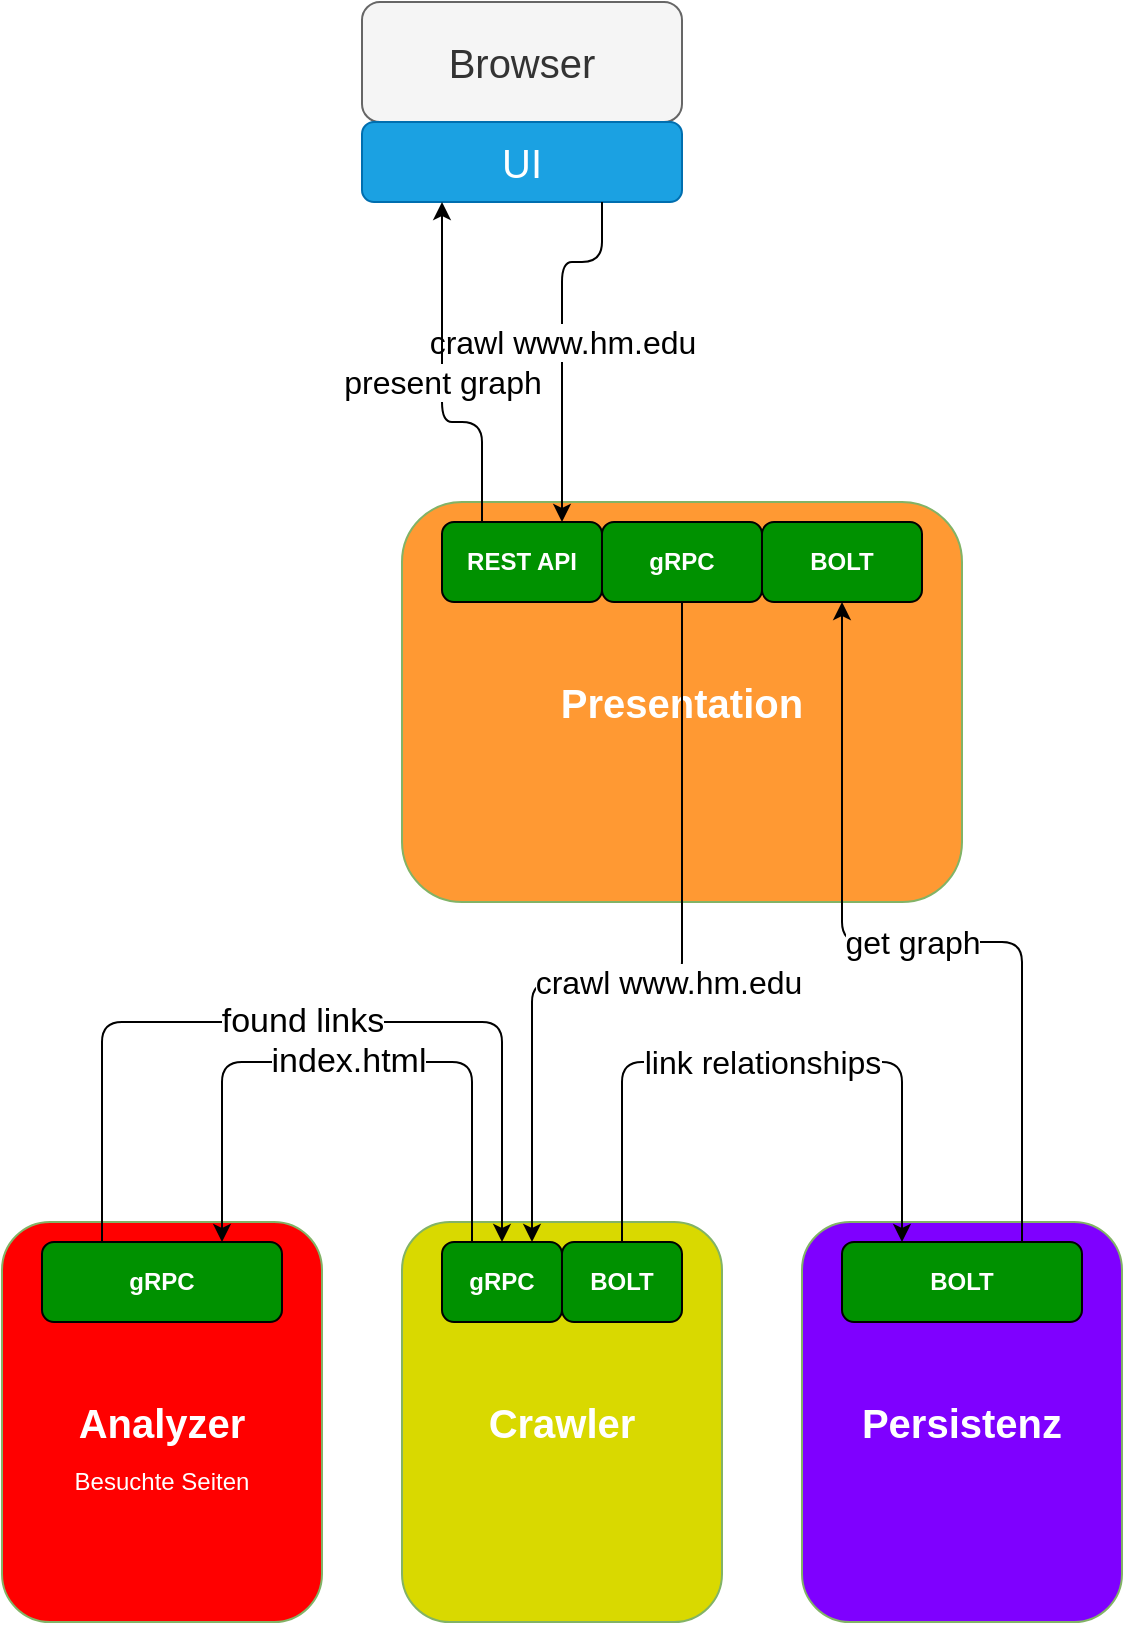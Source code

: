 <mxfile version="12.8.8" type="device" pages="2"><diagram name="Page-1" id="9f46799a-70d6-7492-0946-bef42562c5a5"><mxGraphModel dx="871" dy="918" grid="1" gridSize="10" guides="1" tooltips="1" connect="1" arrows="1" fold="1" page="1" pageScale="1" pageWidth="1100" pageHeight="850" background="#ffffff" math="0" shadow="0"><root><mxCell id="0"/><mxCell id="1" parent="0"/><mxCell id="YpFn9mbYaHJ4WjYn_Y3n-24" value="Presentation" style="rounded=1;whiteSpace=wrap;html=1;labelBackgroundColor=none;fillColor=#FF9933;strokeColor=#82b366;fontColor=#FFFFFF;fontStyle=1;fontSize=20;" vertex="1" parent="1"><mxGeometry x="440" y="280" width="280" height="200" as="geometry"/></mxCell><mxCell id="YpFn9mbYaHJ4WjYn_Y3n-26" value="Crawler" style="rounded=1;whiteSpace=wrap;html=1;labelBackgroundColor=none;fillColor=#D9D900;strokeColor=#82b366;fontColor=#FFFFFF;fontStyle=1;fontSize=20;" vertex="1" parent="1"><mxGeometry x="440" y="640" width="160" height="200" as="geometry"/></mxCell><mxCell id="YpFn9mbYaHJ4WjYn_Y3n-27" value="gRPC" style="rounded=1;whiteSpace=wrap;html=1;fillColor=#009100;fontStyle=1;fontColor=#FFFFFF;" vertex="1" parent="1"><mxGeometry x="460" y="650" width="60" height="40" as="geometry"/></mxCell><mxCell id="5zGOO_EJChvEEZl2a758-2" value="BOLT" style="rounded=1;whiteSpace=wrap;html=1;fillColor=#009100;fontStyle=1;fontColor=#FFFFFF;" vertex="1" parent="1"><mxGeometry x="520" y="650" width="60" height="40" as="geometry"/></mxCell><mxCell id="5zGOO_EJChvEEZl2a758-3" value="Analyzer" style="rounded=1;whiteSpace=wrap;html=1;labelBackgroundColor=none;fillColor=#FF0000;strokeColor=#82b366;fontColor=#FFFFFF;fontStyle=1;fontSize=20;" vertex="1" parent="1"><mxGeometry x="240" y="640" width="160" height="200" as="geometry"/></mxCell><mxCell id="5zGOO_EJChvEEZl2a758-4" value="gRPC" style="rounded=1;whiteSpace=wrap;html=1;fillColor=#009100;fontStyle=1;fontColor=#FFFFFF;" vertex="1" parent="1"><mxGeometry x="260" y="650" width="120" height="40" as="geometry"/></mxCell><mxCell id="5zGOO_EJChvEEZl2a758-6" value="Persistenz" style="rounded=1;whiteSpace=wrap;html=1;labelBackgroundColor=none;fillColor=#7F00FF;strokeColor=#82b366;fontColor=#FFFFFF;fontStyle=1;fontSize=20;" vertex="1" parent="1"><mxGeometry x="640" y="640" width="160" height="200" as="geometry"/></mxCell><mxCell id="5zGOO_EJChvEEZl2a758-7" value="BOLT" style="rounded=1;whiteSpace=wrap;html=1;fillColor=#009100;fontStyle=1;fontColor=#FFFFFF;" vertex="1" parent="1"><mxGeometry x="660" y="650" width="120" height="40" as="geometry"/></mxCell><mxCell id="5zGOO_EJChvEEZl2a758-8" value="&lt;font color=&quot;#000000&quot;&gt;index.html&lt;/font&gt;" style="endArrow=classic;html=1;fontSize=17;fontColor=#FFFFFF;exitX=0.25;exitY=0;exitDx=0;exitDy=0;entryX=0.75;entryY=0;entryDx=0;entryDy=0;" edge="1" parent="1" source="YpFn9mbYaHJ4WjYn_Y3n-27" target="5zGOO_EJChvEEZl2a758-4"><mxGeometry width="50" height="50" relative="1" as="geometry"><mxPoint x="680" y="550" as="sourcePoint"/><mxPoint x="730" y="500" as="targetPoint"/><Array as="points"><mxPoint x="475" y="560"/><mxPoint x="350" y="560"/></Array></mxGeometry></mxCell><mxCell id="5zGOO_EJChvEEZl2a758-10" value="&lt;font style=&quot;font-size: 16px;&quot; color=&quot;#000000&quot;&gt;crawl www.hm.edu&lt;br style=&quot;font-size: 16px;&quot;&gt;&lt;/font&gt;" style="endArrow=classic;html=1;fontSize=16;fontColor=#FFFFFF;exitX=0.5;exitY=1;exitDx=0;exitDy=0;entryX=0.75;entryY=0;entryDx=0;entryDy=0;" edge="1" parent="1" source="5zGOO_EJChvEEZl2a758-26" target="YpFn9mbYaHJ4WjYn_Y3n-27"><mxGeometry width="50" height="50" relative="1" as="geometry"><mxPoint x="525" y="330.0" as="sourcePoint"/><mxPoint x="730" y="480" as="targetPoint"/><Array as="points"><mxPoint x="580" y="520"/><mxPoint x="505" y="520"/></Array></mxGeometry></mxCell><mxCell id="5zGOO_EJChvEEZl2a758-11" value="Browser" style="rounded=1;whiteSpace=wrap;html=1;labelBackgroundColor=none;fillColor=#f5f5f5;fontSize=20;strokeColor=#666666;fontColor=#333333;" vertex="1" parent="1"><mxGeometry x="420" y="30" width="160" height="60" as="geometry"/></mxCell><mxCell id="5zGOO_EJChvEEZl2a758-12" value="UI" style="rounded=1;whiteSpace=wrap;html=1;labelBackgroundColor=none;fillColor=#1ba1e2;fontSize=20;fontColor=#ffffff;strokeColor=#006EAF;" vertex="1" parent="1"><mxGeometry x="420" y="90" width="160" height="40" as="geometry"/></mxCell><mxCell id="5zGOO_EJChvEEZl2a758-16" value="&lt;font style=&quot;font-size: 16px;&quot; color=&quot;#000000&quot;&gt;crawl www.hm.edu&lt;br style=&quot;font-size: 16px;&quot;&gt;&lt;/font&gt;" style="endArrow=classic;html=1;fontSize=16;fontColor=#FFFFFF;exitX=0.75;exitY=1;exitDx=0;exitDy=0;entryX=0.75;entryY=0;entryDx=0;entryDy=0;" edge="1" parent="1" source="5zGOO_EJChvEEZl2a758-12" target="5zGOO_EJChvEEZl2a758-27"><mxGeometry width="50" height="50" relative="1" as="geometry"><mxPoint x="680" y="440" as="sourcePoint"/><mxPoint x="495" y="290.0" as="targetPoint"/><Array as="points"><mxPoint x="540" y="160"/><mxPoint x="520" y="160"/></Array></mxGeometry></mxCell><mxCell id="5zGOO_EJChvEEZl2a758-17" value="&lt;font color=&quot;#000000&quot;&gt;found links&lt;br&gt;&lt;/font&gt;" style="endArrow=classic;html=1;fontSize=17;fontColor=#FFFFFF;exitX=0.25;exitY=0;exitDx=0;exitDy=0;entryX=0.5;entryY=0;entryDx=0;entryDy=0;" edge="1" parent="1" source="5zGOO_EJChvEEZl2a758-4" target="YpFn9mbYaHJ4WjYn_Y3n-27"><mxGeometry width="50" height="50" relative="1" as="geometry"><mxPoint x="680" y="560" as="sourcePoint"/><mxPoint x="730" y="510" as="targetPoint"/><Array as="points"><mxPoint x="290" y="540"/><mxPoint x="490" y="540"/></Array></mxGeometry></mxCell><mxCell id="5zGOO_EJChvEEZl2a758-18" value="Besuchte Seiten" style="text;html=1;strokeColor=none;fillColor=none;align=center;verticalAlign=middle;whiteSpace=wrap;rounded=0;labelBackgroundColor=none;fontSize=12;fontColor=#FFFFFF;" vertex="1" parent="1"><mxGeometry x="260" y="760" width="120" height="20" as="geometry"/></mxCell><mxCell id="5zGOO_EJChvEEZl2a758-19" value="&lt;font style=&quot;font-size: 16px&quot; color=&quot;#000000&quot;&gt;link relationships&lt;br style=&quot;font-size: 16px&quot;&gt;&lt;/font&gt;" style="endArrow=classic;html=1;fontSize=16;fontColor=#FFFFFF;exitX=0.5;exitY=0;exitDx=0;exitDy=0;" edge="1" parent="1" source="5zGOO_EJChvEEZl2a758-2"><mxGeometry width="50" height="50" relative="1" as="geometry"><mxPoint x="670" y="520" as="sourcePoint"/><mxPoint x="690" y="650" as="targetPoint"/><Array as="points"><mxPoint x="550" y="560"/><mxPoint x="690" y="560"/></Array></mxGeometry></mxCell><mxCell id="5zGOO_EJChvEEZl2a758-24" value="BOLT" style="rounded=1;whiteSpace=wrap;html=1;fillColor=#009100;fontStyle=1;fontColor=#FFFFFF;" vertex="1" parent="1"><mxGeometry x="620" y="290" width="80" height="40" as="geometry"/></mxCell><mxCell id="5zGOO_EJChvEEZl2a758-26" value="gRPC" style="rounded=1;whiteSpace=wrap;html=1;fillColor=#009100;fontStyle=1;fontColor=#FFFFFF;" vertex="1" parent="1"><mxGeometry x="540" y="290" width="80" height="40" as="geometry"/></mxCell><mxCell id="5zGOO_EJChvEEZl2a758-27" value="REST API" style="rounded=1;whiteSpace=wrap;html=1;fillColor=#009100;fontStyle=1;fontColor=#FFFFFF;" vertex="1" parent="1"><mxGeometry x="460" y="290" width="80" height="40" as="geometry"/></mxCell><mxCell id="5zGOO_EJChvEEZl2a758-28" value="&lt;font color=&quot;#000000&quot;&gt;get graph&lt;br&gt;&lt;/font&gt;" style="endArrow=classic;html=1;fontSize=16;fontColor=#FFFFFF;entryX=0.5;entryY=1;entryDx=0;entryDy=0;exitX=0.75;exitY=0;exitDx=0;exitDy=0;" edge="1" parent="1" source="5zGOO_EJChvEEZl2a758-7" target="5zGOO_EJChvEEZl2a758-24"><mxGeometry width="50" height="50" relative="1" as="geometry"><mxPoint x="670" y="480" as="sourcePoint"/><mxPoint x="720" y="430" as="targetPoint"/><Array as="points"><mxPoint x="750" y="500"/><mxPoint x="660" y="500"/></Array></mxGeometry></mxCell><mxCell id="5zGOO_EJChvEEZl2a758-31" value="&lt;font color=&quot;#000000&quot;&gt;present graph&lt;br&gt;&lt;/font&gt;" style="endArrow=classic;html=1;fontSize=16;fontColor=#FFFFFF;exitX=0.25;exitY=0;exitDx=0;exitDy=0;entryX=0.25;entryY=1;entryDx=0;entryDy=0;" edge="1" parent="1" source="5zGOO_EJChvEEZl2a758-27" target="5zGOO_EJChvEEZl2a758-12"><mxGeometry width="50" height="50" relative="1" as="geometry"><mxPoint x="670" y="410" as="sourcePoint"/><mxPoint x="720" y="360" as="targetPoint"/><Array as="points"><mxPoint x="480" y="240"/><mxPoint x="460" y="240"/></Array></mxGeometry></mxCell></root></mxGraphModel></diagram><diagram id="RY9vp30IOuofrtfq4nTw" name="Page-2"><mxGraphModel dx="460" dy="780" grid="1" gridSize="10" guides="1" tooltips="1" connect="1" arrows="1" fold="1" page="1" pageScale="1" pageWidth="827" pageHeight="1169" math="0" shadow="0"><root><mxCell id="OyojYPy0erFuXXwcC46A-0"/><mxCell id="OyojYPy0erFuXXwcC46A-1" parent="OyojYPy0erFuXXwcC46A-0"/></root></mxGraphModel></diagram></mxfile>